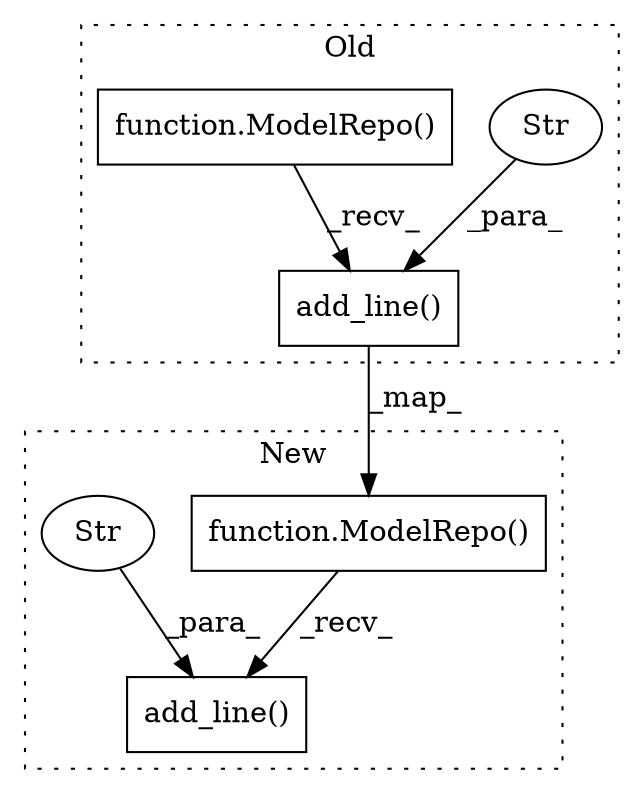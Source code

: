 digraph G {
subgraph cluster0 {
1 [label="add_line()" a="75" s="5709,5738" l="14,15" shape="box"];
3 [label="Str" a="66" s="5723" l="3" shape="ellipse"];
6 [label="function.ModelRepo()" a="75" s="5684,5703" l="10,1" shape="box"];
label = "Old";
style="dotted";
}
subgraph cluster1 {
2 [label="function.ModelRepo()" a="75" s="5732,5751" l="10,15" shape="box"];
4 [label="add_line()" a="75" s="5771,5800" l="14,1" shape="box"];
5 [label="Str" a="66" s="5785" l="3" shape="ellipse"];
label = "New";
style="dotted";
}
1 -> 2 [label="_map_"];
2 -> 4 [label="_recv_"];
3 -> 1 [label="_para_"];
5 -> 4 [label="_para_"];
6 -> 1 [label="_recv_"];
}